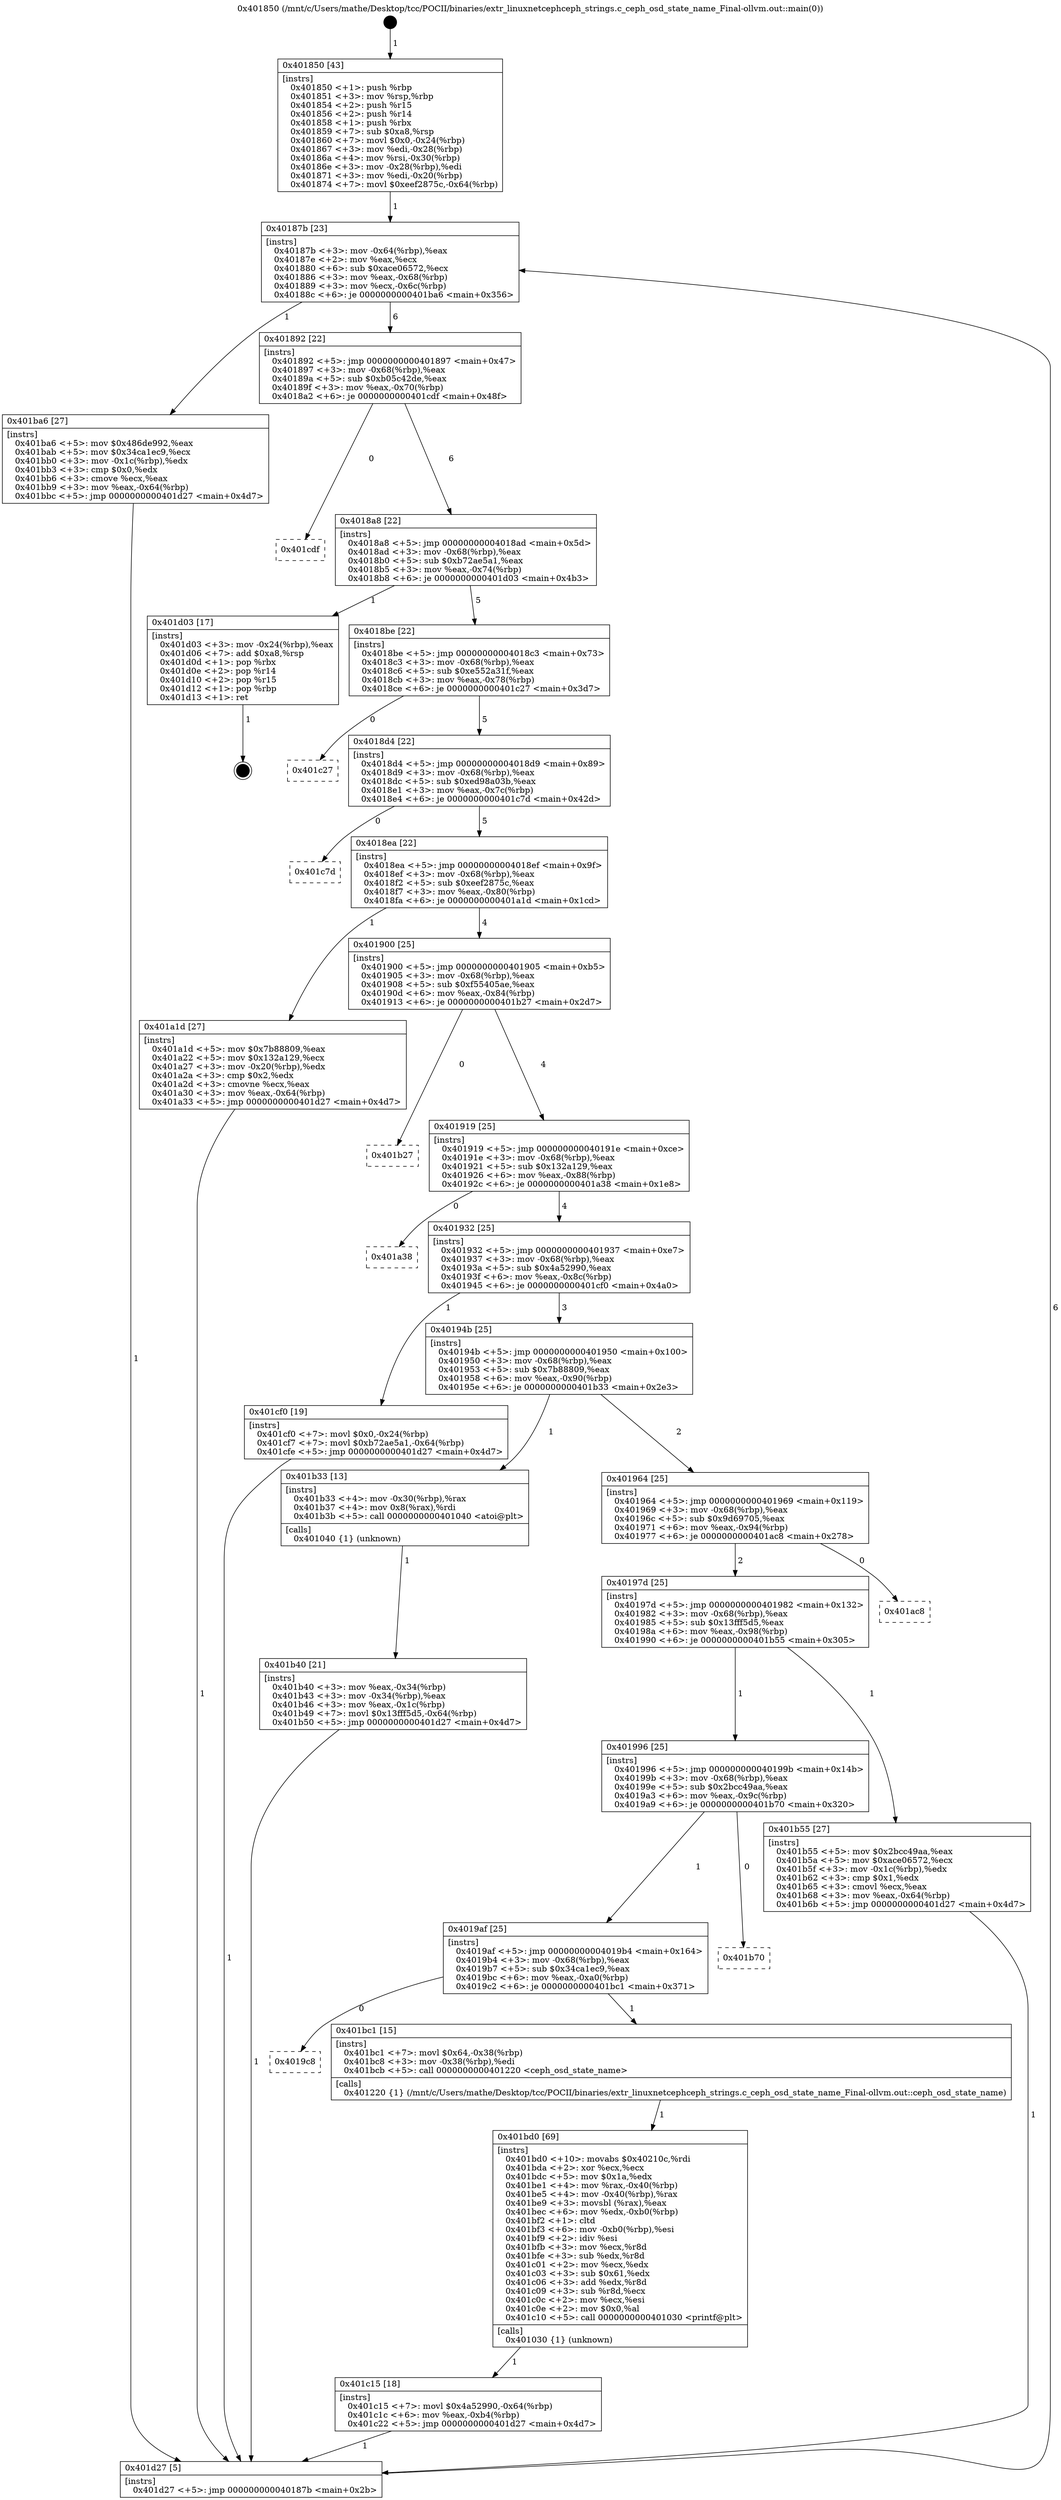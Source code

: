 digraph "0x401850" {
  label = "0x401850 (/mnt/c/Users/mathe/Desktop/tcc/POCII/binaries/extr_linuxnetcephceph_strings.c_ceph_osd_state_name_Final-ollvm.out::main(0))"
  labelloc = "t"
  node[shape=record]

  Entry [label="",width=0.3,height=0.3,shape=circle,fillcolor=black,style=filled]
  "0x40187b" [label="{
     0x40187b [23]\l
     | [instrs]\l
     &nbsp;&nbsp;0x40187b \<+3\>: mov -0x64(%rbp),%eax\l
     &nbsp;&nbsp;0x40187e \<+2\>: mov %eax,%ecx\l
     &nbsp;&nbsp;0x401880 \<+6\>: sub $0xace06572,%ecx\l
     &nbsp;&nbsp;0x401886 \<+3\>: mov %eax,-0x68(%rbp)\l
     &nbsp;&nbsp;0x401889 \<+3\>: mov %ecx,-0x6c(%rbp)\l
     &nbsp;&nbsp;0x40188c \<+6\>: je 0000000000401ba6 \<main+0x356\>\l
  }"]
  "0x401ba6" [label="{
     0x401ba6 [27]\l
     | [instrs]\l
     &nbsp;&nbsp;0x401ba6 \<+5\>: mov $0x486de992,%eax\l
     &nbsp;&nbsp;0x401bab \<+5\>: mov $0x34ca1ec9,%ecx\l
     &nbsp;&nbsp;0x401bb0 \<+3\>: mov -0x1c(%rbp),%edx\l
     &nbsp;&nbsp;0x401bb3 \<+3\>: cmp $0x0,%edx\l
     &nbsp;&nbsp;0x401bb6 \<+3\>: cmove %ecx,%eax\l
     &nbsp;&nbsp;0x401bb9 \<+3\>: mov %eax,-0x64(%rbp)\l
     &nbsp;&nbsp;0x401bbc \<+5\>: jmp 0000000000401d27 \<main+0x4d7\>\l
  }"]
  "0x401892" [label="{
     0x401892 [22]\l
     | [instrs]\l
     &nbsp;&nbsp;0x401892 \<+5\>: jmp 0000000000401897 \<main+0x47\>\l
     &nbsp;&nbsp;0x401897 \<+3\>: mov -0x68(%rbp),%eax\l
     &nbsp;&nbsp;0x40189a \<+5\>: sub $0xb05c42de,%eax\l
     &nbsp;&nbsp;0x40189f \<+3\>: mov %eax,-0x70(%rbp)\l
     &nbsp;&nbsp;0x4018a2 \<+6\>: je 0000000000401cdf \<main+0x48f\>\l
  }"]
  Exit [label="",width=0.3,height=0.3,shape=circle,fillcolor=black,style=filled,peripheries=2]
  "0x401cdf" [label="{
     0x401cdf\l
  }", style=dashed]
  "0x4018a8" [label="{
     0x4018a8 [22]\l
     | [instrs]\l
     &nbsp;&nbsp;0x4018a8 \<+5\>: jmp 00000000004018ad \<main+0x5d\>\l
     &nbsp;&nbsp;0x4018ad \<+3\>: mov -0x68(%rbp),%eax\l
     &nbsp;&nbsp;0x4018b0 \<+5\>: sub $0xb72ae5a1,%eax\l
     &nbsp;&nbsp;0x4018b5 \<+3\>: mov %eax,-0x74(%rbp)\l
     &nbsp;&nbsp;0x4018b8 \<+6\>: je 0000000000401d03 \<main+0x4b3\>\l
  }"]
  "0x401c15" [label="{
     0x401c15 [18]\l
     | [instrs]\l
     &nbsp;&nbsp;0x401c15 \<+7\>: movl $0x4a52990,-0x64(%rbp)\l
     &nbsp;&nbsp;0x401c1c \<+6\>: mov %eax,-0xb4(%rbp)\l
     &nbsp;&nbsp;0x401c22 \<+5\>: jmp 0000000000401d27 \<main+0x4d7\>\l
  }"]
  "0x401d03" [label="{
     0x401d03 [17]\l
     | [instrs]\l
     &nbsp;&nbsp;0x401d03 \<+3\>: mov -0x24(%rbp),%eax\l
     &nbsp;&nbsp;0x401d06 \<+7\>: add $0xa8,%rsp\l
     &nbsp;&nbsp;0x401d0d \<+1\>: pop %rbx\l
     &nbsp;&nbsp;0x401d0e \<+2\>: pop %r14\l
     &nbsp;&nbsp;0x401d10 \<+2\>: pop %r15\l
     &nbsp;&nbsp;0x401d12 \<+1\>: pop %rbp\l
     &nbsp;&nbsp;0x401d13 \<+1\>: ret\l
  }"]
  "0x4018be" [label="{
     0x4018be [22]\l
     | [instrs]\l
     &nbsp;&nbsp;0x4018be \<+5\>: jmp 00000000004018c3 \<main+0x73\>\l
     &nbsp;&nbsp;0x4018c3 \<+3\>: mov -0x68(%rbp),%eax\l
     &nbsp;&nbsp;0x4018c6 \<+5\>: sub $0xe552a31f,%eax\l
     &nbsp;&nbsp;0x4018cb \<+3\>: mov %eax,-0x78(%rbp)\l
     &nbsp;&nbsp;0x4018ce \<+6\>: je 0000000000401c27 \<main+0x3d7\>\l
  }"]
  "0x401bd0" [label="{
     0x401bd0 [69]\l
     | [instrs]\l
     &nbsp;&nbsp;0x401bd0 \<+10\>: movabs $0x40210c,%rdi\l
     &nbsp;&nbsp;0x401bda \<+2\>: xor %ecx,%ecx\l
     &nbsp;&nbsp;0x401bdc \<+5\>: mov $0x1a,%edx\l
     &nbsp;&nbsp;0x401be1 \<+4\>: mov %rax,-0x40(%rbp)\l
     &nbsp;&nbsp;0x401be5 \<+4\>: mov -0x40(%rbp),%rax\l
     &nbsp;&nbsp;0x401be9 \<+3\>: movsbl (%rax),%eax\l
     &nbsp;&nbsp;0x401bec \<+6\>: mov %edx,-0xb0(%rbp)\l
     &nbsp;&nbsp;0x401bf2 \<+1\>: cltd\l
     &nbsp;&nbsp;0x401bf3 \<+6\>: mov -0xb0(%rbp),%esi\l
     &nbsp;&nbsp;0x401bf9 \<+2\>: idiv %esi\l
     &nbsp;&nbsp;0x401bfb \<+3\>: mov %ecx,%r8d\l
     &nbsp;&nbsp;0x401bfe \<+3\>: sub %edx,%r8d\l
     &nbsp;&nbsp;0x401c01 \<+2\>: mov %ecx,%edx\l
     &nbsp;&nbsp;0x401c03 \<+3\>: sub $0x61,%edx\l
     &nbsp;&nbsp;0x401c06 \<+3\>: add %edx,%r8d\l
     &nbsp;&nbsp;0x401c09 \<+3\>: sub %r8d,%ecx\l
     &nbsp;&nbsp;0x401c0c \<+2\>: mov %ecx,%esi\l
     &nbsp;&nbsp;0x401c0e \<+2\>: mov $0x0,%al\l
     &nbsp;&nbsp;0x401c10 \<+5\>: call 0000000000401030 \<printf@plt\>\l
     | [calls]\l
     &nbsp;&nbsp;0x401030 \{1\} (unknown)\l
  }"]
  "0x401c27" [label="{
     0x401c27\l
  }", style=dashed]
  "0x4018d4" [label="{
     0x4018d4 [22]\l
     | [instrs]\l
     &nbsp;&nbsp;0x4018d4 \<+5\>: jmp 00000000004018d9 \<main+0x89\>\l
     &nbsp;&nbsp;0x4018d9 \<+3\>: mov -0x68(%rbp),%eax\l
     &nbsp;&nbsp;0x4018dc \<+5\>: sub $0xed98a03b,%eax\l
     &nbsp;&nbsp;0x4018e1 \<+3\>: mov %eax,-0x7c(%rbp)\l
     &nbsp;&nbsp;0x4018e4 \<+6\>: je 0000000000401c7d \<main+0x42d\>\l
  }"]
  "0x4019c8" [label="{
     0x4019c8\l
  }", style=dashed]
  "0x401c7d" [label="{
     0x401c7d\l
  }", style=dashed]
  "0x4018ea" [label="{
     0x4018ea [22]\l
     | [instrs]\l
     &nbsp;&nbsp;0x4018ea \<+5\>: jmp 00000000004018ef \<main+0x9f\>\l
     &nbsp;&nbsp;0x4018ef \<+3\>: mov -0x68(%rbp),%eax\l
     &nbsp;&nbsp;0x4018f2 \<+5\>: sub $0xeef2875c,%eax\l
     &nbsp;&nbsp;0x4018f7 \<+3\>: mov %eax,-0x80(%rbp)\l
     &nbsp;&nbsp;0x4018fa \<+6\>: je 0000000000401a1d \<main+0x1cd\>\l
  }"]
  "0x401bc1" [label="{
     0x401bc1 [15]\l
     | [instrs]\l
     &nbsp;&nbsp;0x401bc1 \<+7\>: movl $0x64,-0x38(%rbp)\l
     &nbsp;&nbsp;0x401bc8 \<+3\>: mov -0x38(%rbp),%edi\l
     &nbsp;&nbsp;0x401bcb \<+5\>: call 0000000000401220 \<ceph_osd_state_name\>\l
     | [calls]\l
     &nbsp;&nbsp;0x401220 \{1\} (/mnt/c/Users/mathe/Desktop/tcc/POCII/binaries/extr_linuxnetcephceph_strings.c_ceph_osd_state_name_Final-ollvm.out::ceph_osd_state_name)\l
  }"]
  "0x401a1d" [label="{
     0x401a1d [27]\l
     | [instrs]\l
     &nbsp;&nbsp;0x401a1d \<+5\>: mov $0x7b88809,%eax\l
     &nbsp;&nbsp;0x401a22 \<+5\>: mov $0x132a129,%ecx\l
     &nbsp;&nbsp;0x401a27 \<+3\>: mov -0x20(%rbp),%edx\l
     &nbsp;&nbsp;0x401a2a \<+3\>: cmp $0x2,%edx\l
     &nbsp;&nbsp;0x401a2d \<+3\>: cmovne %ecx,%eax\l
     &nbsp;&nbsp;0x401a30 \<+3\>: mov %eax,-0x64(%rbp)\l
     &nbsp;&nbsp;0x401a33 \<+5\>: jmp 0000000000401d27 \<main+0x4d7\>\l
  }"]
  "0x401900" [label="{
     0x401900 [25]\l
     | [instrs]\l
     &nbsp;&nbsp;0x401900 \<+5\>: jmp 0000000000401905 \<main+0xb5\>\l
     &nbsp;&nbsp;0x401905 \<+3\>: mov -0x68(%rbp),%eax\l
     &nbsp;&nbsp;0x401908 \<+5\>: sub $0xf55405ae,%eax\l
     &nbsp;&nbsp;0x40190d \<+6\>: mov %eax,-0x84(%rbp)\l
     &nbsp;&nbsp;0x401913 \<+6\>: je 0000000000401b27 \<main+0x2d7\>\l
  }"]
  "0x401d27" [label="{
     0x401d27 [5]\l
     | [instrs]\l
     &nbsp;&nbsp;0x401d27 \<+5\>: jmp 000000000040187b \<main+0x2b\>\l
  }"]
  "0x401850" [label="{
     0x401850 [43]\l
     | [instrs]\l
     &nbsp;&nbsp;0x401850 \<+1\>: push %rbp\l
     &nbsp;&nbsp;0x401851 \<+3\>: mov %rsp,%rbp\l
     &nbsp;&nbsp;0x401854 \<+2\>: push %r15\l
     &nbsp;&nbsp;0x401856 \<+2\>: push %r14\l
     &nbsp;&nbsp;0x401858 \<+1\>: push %rbx\l
     &nbsp;&nbsp;0x401859 \<+7\>: sub $0xa8,%rsp\l
     &nbsp;&nbsp;0x401860 \<+7\>: movl $0x0,-0x24(%rbp)\l
     &nbsp;&nbsp;0x401867 \<+3\>: mov %edi,-0x28(%rbp)\l
     &nbsp;&nbsp;0x40186a \<+4\>: mov %rsi,-0x30(%rbp)\l
     &nbsp;&nbsp;0x40186e \<+3\>: mov -0x28(%rbp),%edi\l
     &nbsp;&nbsp;0x401871 \<+3\>: mov %edi,-0x20(%rbp)\l
     &nbsp;&nbsp;0x401874 \<+7\>: movl $0xeef2875c,-0x64(%rbp)\l
  }"]
  "0x4019af" [label="{
     0x4019af [25]\l
     | [instrs]\l
     &nbsp;&nbsp;0x4019af \<+5\>: jmp 00000000004019b4 \<main+0x164\>\l
     &nbsp;&nbsp;0x4019b4 \<+3\>: mov -0x68(%rbp),%eax\l
     &nbsp;&nbsp;0x4019b7 \<+5\>: sub $0x34ca1ec9,%eax\l
     &nbsp;&nbsp;0x4019bc \<+6\>: mov %eax,-0xa0(%rbp)\l
     &nbsp;&nbsp;0x4019c2 \<+6\>: je 0000000000401bc1 \<main+0x371\>\l
  }"]
  "0x401b27" [label="{
     0x401b27\l
  }", style=dashed]
  "0x401919" [label="{
     0x401919 [25]\l
     | [instrs]\l
     &nbsp;&nbsp;0x401919 \<+5\>: jmp 000000000040191e \<main+0xce\>\l
     &nbsp;&nbsp;0x40191e \<+3\>: mov -0x68(%rbp),%eax\l
     &nbsp;&nbsp;0x401921 \<+5\>: sub $0x132a129,%eax\l
     &nbsp;&nbsp;0x401926 \<+6\>: mov %eax,-0x88(%rbp)\l
     &nbsp;&nbsp;0x40192c \<+6\>: je 0000000000401a38 \<main+0x1e8\>\l
  }"]
  "0x401b70" [label="{
     0x401b70\l
  }", style=dashed]
  "0x401a38" [label="{
     0x401a38\l
  }", style=dashed]
  "0x401932" [label="{
     0x401932 [25]\l
     | [instrs]\l
     &nbsp;&nbsp;0x401932 \<+5\>: jmp 0000000000401937 \<main+0xe7\>\l
     &nbsp;&nbsp;0x401937 \<+3\>: mov -0x68(%rbp),%eax\l
     &nbsp;&nbsp;0x40193a \<+5\>: sub $0x4a52990,%eax\l
     &nbsp;&nbsp;0x40193f \<+6\>: mov %eax,-0x8c(%rbp)\l
     &nbsp;&nbsp;0x401945 \<+6\>: je 0000000000401cf0 \<main+0x4a0\>\l
  }"]
  "0x401996" [label="{
     0x401996 [25]\l
     | [instrs]\l
     &nbsp;&nbsp;0x401996 \<+5\>: jmp 000000000040199b \<main+0x14b\>\l
     &nbsp;&nbsp;0x40199b \<+3\>: mov -0x68(%rbp),%eax\l
     &nbsp;&nbsp;0x40199e \<+5\>: sub $0x2bcc49aa,%eax\l
     &nbsp;&nbsp;0x4019a3 \<+6\>: mov %eax,-0x9c(%rbp)\l
     &nbsp;&nbsp;0x4019a9 \<+6\>: je 0000000000401b70 \<main+0x320\>\l
  }"]
  "0x401cf0" [label="{
     0x401cf0 [19]\l
     | [instrs]\l
     &nbsp;&nbsp;0x401cf0 \<+7\>: movl $0x0,-0x24(%rbp)\l
     &nbsp;&nbsp;0x401cf7 \<+7\>: movl $0xb72ae5a1,-0x64(%rbp)\l
     &nbsp;&nbsp;0x401cfe \<+5\>: jmp 0000000000401d27 \<main+0x4d7\>\l
  }"]
  "0x40194b" [label="{
     0x40194b [25]\l
     | [instrs]\l
     &nbsp;&nbsp;0x40194b \<+5\>: jmp 0000000000401950 \<main+0x100\>\l
     &nbsp;&nbsp;0x401950 \<+3\>: mov -0x68(%rbp),%eax\l
     &nbsp;&nbsp;0x401953 \<+5\>: sub $0x7b88809,%eax\l
     &nbsp;&nbsp;0x401958 \<+6\>: mov %eax,-0x90(%rbp)\l
     &nbsp;&nbsp;0x40195e \<+6\>: je 0000000000401b33 \<main+0x2e3\>\l
  }"]
  "0x401b55" [label="{
     0x401b55 [27]\l
     | [instrs]\l
     &nbsp;&nbsp;0x401b55 \<+5\>: mov $0x2bcc49aa,%eax\l
     &nbsp;&nbsp;0x401b5a \<+5\>: mov $0xace06572,%ecx\l
     &nbsp;&nbsp;0x401b5f \<+3\>: mov -0x1c(%rbp),%edx\l
     &nbsp;&nbsp;0x401b62 \<+3\>: cmp $0x1,%edx\l
     &nbsp;&nbsp;0x401b65 \<+3\>: cmovl %ecx,%eax\l
     &nbsp;&nbsp;0x401b68 \<+3\>: mov %eax,-0x64(%rbp)\l
     &nbsp;&nbsp;0x401b6b \<+5\>: jmp 0000000000401d27 \<main+0x4d7\>\l
  }"]
  "0x401b33" [label="{
     0x401b33 [13]\l
     | [instrs]\l
     &nbsp;&nbsp;0x401b33 \<+4\>: mov -0x30(%rbp),%rax\l
     &nbsp;&nbsp;0x401b37 \<+4\>: mov 0x8(%rax),%rdi\l
     &nbsp;&nbsp;0x401b3b \<+5\>: call 0000000000401040 \<atoi@plt\>\l
     | [calls]\l
     &nbsp;&nbsp;0x401040 \{1\} (unknown)\l
  }"]
  "0x401964" [label="{
     0x401964 [25]\l
     | [instrs]\l
     &nbsp;&nbsp;0x401964 \<+5\>: jmp 0000000000401969 \<main+0x119\>\l
     &nbsp;&nbsp;0x401969 \<+3\>: mov -0x68(%rbp),%eax\l
     &nbsp;&nbsp;0x40196c \<+5\>: sub $0x9d69705,%eax\l
     &nbsp;&nbsp;0x401971 \<+6\>: mov %eax,-0x94(%rbp)\l
     &nbsp;&nbsp;0x401977 \<+6\>: je 0000000000401ac8 \<main+0x278\>\l
  }"]
  "0x401b40" [label="{
     0x401b40 [21]\l
     | [instrs]\l
     &nbsp;&nbsp;0x401b40 \<+3\>: mov %eax,-0x34(%rbp)\l
     &nbsp;&nbsp;0x401b43 \<+3\>: mov -0x34(%rbp),%eax\l
     &nbsp;&nbsp;0x401b46 \<+3\>: mov %eax,-0x1c(%rbp)\l
     &nbsp;&nbsp;0x401b49 \<+7\>: movl $0x13fff5d5,-0x64(%rbp)\l
     &nbsp;&nbsp;0x401b50 \<+5\>: jmp 0000000000401d27 \<main+0x4d7\>\l
  }"]
  "0x40197d" [label="{
     0x40197d [25]\l
     | [instrs]\l
     &nbsp;&nbsp;0x40197d \<+5\>: jmp 0000000000401982 \<main+0x132\>\l
     &nbsp;&nbsp;0x401982 \<+3\>: mov -0x68(%rbp),%eax\l
     &nbsp;&nbsp;0x401985 \<+5\>: sub $0x13fff5d5,%eax\l
     &nbsp;&nbsp;0x40198a \<+6\>: mov %eax,-0x98(%rbp)\l
     &nbsp;&nbsp;0x401990 \<+6\>: je 0000000000401b55 \<main+0x305\>\l
  }"]
  "0x401ac8" [label="{
     0x401ac8\l
  }", style=dashed]
  Entry -> "0x401850" [label=" 1"]
  "0x40187b" -> "0x401ba6" [label=" 1"]
  "0x40187b" -> "0x401892" [label=" 6"]
  "0x401d03" -> Exit [label=" 1"]
  "0x401892" -> "0x401cdf" [label=" 0"]
  "0x401892" -> "0x4018a8" [label=" 6"]
  "0x401cf0" -> "0x401d27" [label=" 1"]
  "0x4018a8" -> "0x401d03" [label=" 1"]
  "0x4018a8" -> "0x4018be" [label=" 5"]
  "0x401c15" -> "0x401d27" [label=" 1"]
  "0x4018be" -> "0x401c27" [label=" 0"]
  "0x4018be" -> "0x4018d4" [label=" 5"]
  "0x401bd0" -> "0x401c15" [label=" 1"]
  "0x4018d4" -> "0x401c7d" [label=" 0"]
  "0x4018d4" -> "0x4018ea" [label=" 5"]
  "0x401bc1" -> "0x401bd0" [label=" 1"]
  "0x4018ea" -> "0x401a1d" [label=" 1"]
  "0x4018ea" -> "0x401900" [label=" 4"]
  "0x401a1d" -> "0x401d27" [label=" 1"]
  "0x401850" -> "0x40187b" [label=" 1"]
  "0x401d27" -> "0x40187b" [label=" 6"]
  "0x4019af" -> "0x4019c8" [label=" 0"]
  "0x401900" -> "0x401b27" [label=" 0"]
  "0x401900" -> "0x401919" [label=" 4"]
  "0x4019af" -> "0x401bc1" [label=" 1"]
  "0x401919" -> "0x401a38" [label=" 0"]
  "0x401919" -> "0x401932" [label=" 4"]
  "0x401996" -> "0x4019af" [label=" 1"]
  "0x401932" -> "0x401cf0" [label=" 1"]
  "0x401932" -> "0x40194b" [label=" 3"]
  "0x401996" -> "0x401b70" [label=" 0"]
  "0x40194b" -> "0x401b33" [label=" 1"]
  "0x40194b" -> "0x401964" [label=" 2"]
  "0x401b33" -> "0x401b40" [label=" 1"]
  "0x401b40" -> "0x401d27" [label=" 1"]
  "0x401ba6" -> "0x401d27" [label=" 1"]
  "0x401964" -> "0x401ac8" [label=" 0"]
  "0x401964" -> "0x40197d" [label=" 2"]
  "0x401b55" -> "0x401d27" [label=" 1"]
  "0x40197d" -> "0x401b55" [label=" 1"]
  "0x40197d" -> "0x401996" [label=" 1"]
}
